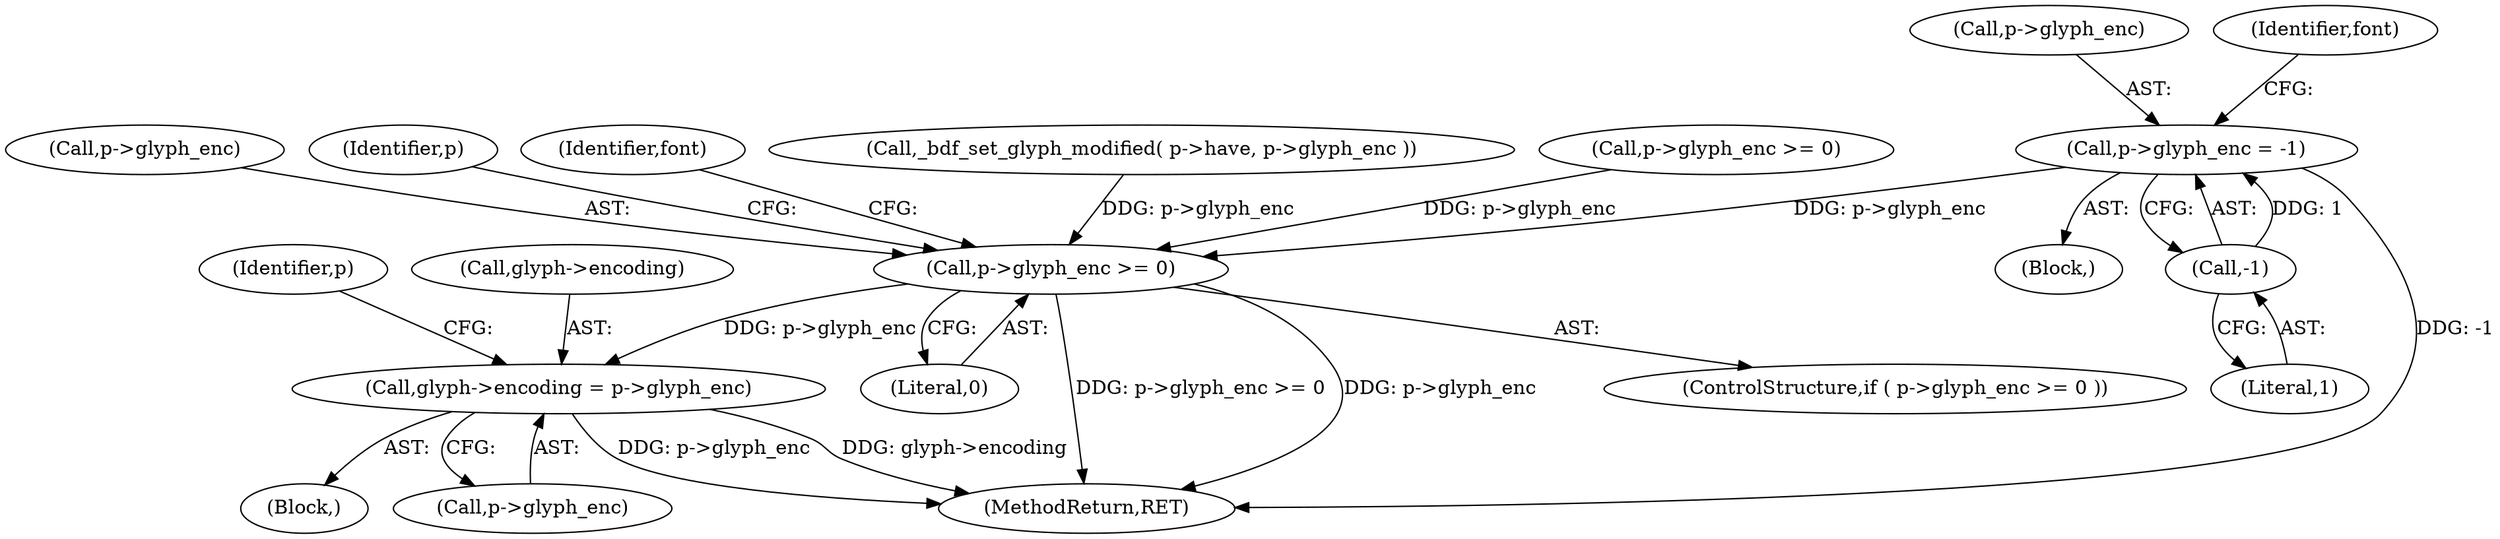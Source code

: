digraph "0_savannah_07bdb6e289c7954e2a533039dc93c1c136099d2d@pointer" {
"1000615" [label="(Call,p->glyph_enc = -1)"];
"1000619" [label="(Call,-1)"];
"1000635" [label="(Call,p->glyph_enc >= 0)"];
"1000686" [label="(Call,glyph->encoding = p->glyph_enc)"];
"1000620" [label="(Literal,1)"];
"1000636" [label="(Call,p->glyph_enc)"];
"1000704" [label="(Identifier,p)"];
"1000619" [label="(Call,-1)"];
"1000695" [label="(Identifier,p)"];
"1000640" [label="(Block,)"];
"1000690" [label="(Call,p->glyph_enc)"];
"1000615" [label="(Call,p->glyph_enc = -1)"];
"1000687" [label="(Call,glyph->encoding)"];
"1000639" [label="(Literal,0)"];
"1000644" [label="(Identifier,font)"];
"1000627" [label="(Call,_bdf_set_glyph_modified( p->have, p->glyph_enc ))"];
"1000616" [label="(Call,p->glyph_enc)"];
"1000600" [label="(Call,p->glyph_enc >= 0)"];
"1000614" [label="(Block,)"];
"1000635" [label="(Call,p->glyph_enc >= 0)"];
"1000686" [label="(Call,glyph->encoding = p->glyph_enc)"];
"1001571" [label="(MethodReturn,RET)"];
"1000623" [label="(Identifier,font)"];
"1000634" [label="(ControlStructure,if ( p->glyph_enc >= 0 ))"];
"1000615" -> "1000614"  [label="AST: "];
"1000615" -> "1000619"  [label="CFG: "];
"1000616" -> "1000615"  [label="AST: "];
"1000619" -> "1000615"  [label="AST: "];
"1000623" -> "1000615"  [label="CFG: "];
"1000615" -> "1001571"  [label="DDG: -1"];
"1000619" -> "1000615"  [label="DDG: 1"];
"1000615" -> "1000635"  [label="DDG: p->glyph_enc"];
"1000619" -> "1000620"  [label="CFG: "];
"1000620" -> "1000619"  [label="AST: "];
"1000635" -> "1000634"  [label="AST: "];
"1000635" -> "1000639"  [label="CFG: "];
"1000636" -> "1000635"  [label="AST: "];
"1000639" -> "1000635"  [label="AST: "];
"1000644" -> "1000635"  [label="CFG: "];
"1000704" -> "1000635"  [label="CFG: "];
"1000635" -> "1001571"  [label="DDG: p->glyph_enc >= 0"];
"1000635" -> "1001571"  [label="DDG: p->glyph_enc"];
"1000600" -> "1000635"  [label="DDG: p->glyph_enc"];
"1000627" -> "1000635"  [label="DDG: p->glyph_enc"];
"1000635" -> "1000686"  [label="DDG: p->glyph_enc"];
"1000686" -> "1000640"  [label="AST: "];
"1000686" -> "1000690"  [label="CFG: "];
"1000687" -> "1000686"  [label="AST: "];
"1000690" -> "1000686"  [label="AST: "];
"1000695" -> "1000686"  [label="CFG: "];
"1000686" -> "1001571"  [label="DDG: p->glyph_enc"];
"1000686" -> "1001571"  [label="DDG: glyph->encoding"];
}
